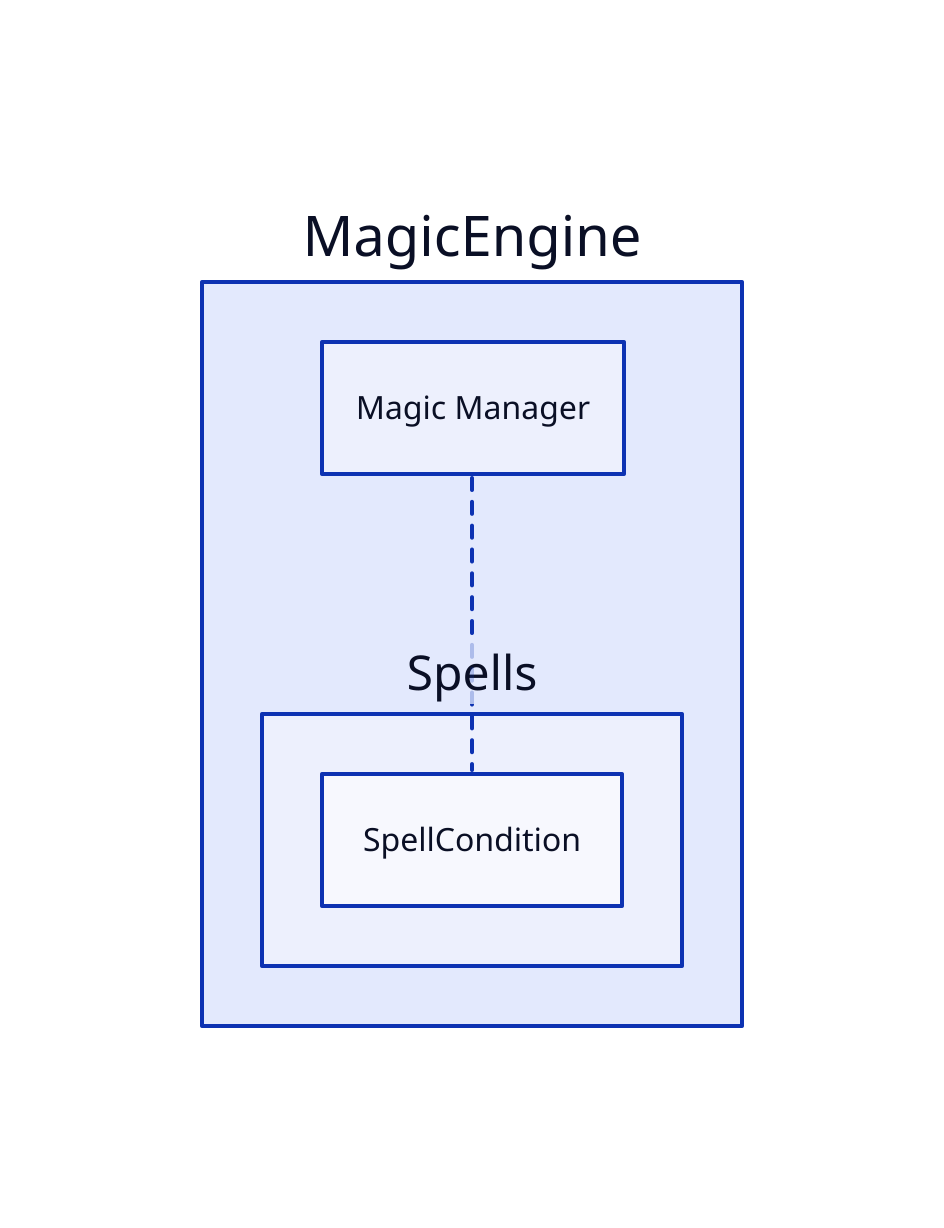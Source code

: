 # Nodes :
MagicEngine: {
    MagicManager: Magic Manager
}

# Links :
MagicEngine.MagicManager -- MagicEngine.Spells.SpellCondition: {style.stroke-dash: 3}
